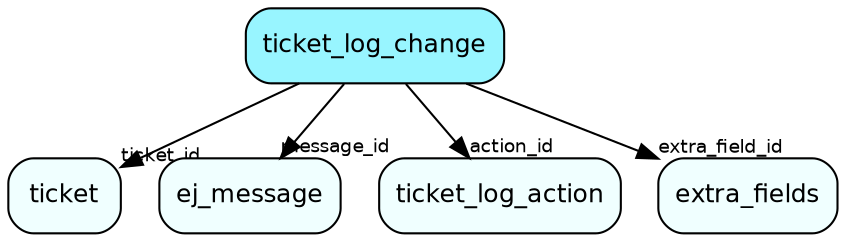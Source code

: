 digraph ticket_log_change  {
node [shape = box style="rounded, filled" fontname = "Helvetica" fontsize = "12" ]
edge [fontname = "Helvetica" fontsize = "9"]

ticket_log_change[fillcolor = "cadetblue1"]
ticket[fillcolor = "azure1"]
ej_message[fillcolor = "azure1"]
ticket_log_action[fillcolor = "azure1"]
extra_fields[fillcolor = "azure1"]
ticket_log_change -> ticket [headlabel = "ticket_id"]
ticket_log_change -> ej_message [headlabel = "message_id"]
ticket_log_change -> ticket_log_action [headlabel = "action_id"]
ticket_log_change -> extra_fields [headlabel = "extra_field_id"]
}
